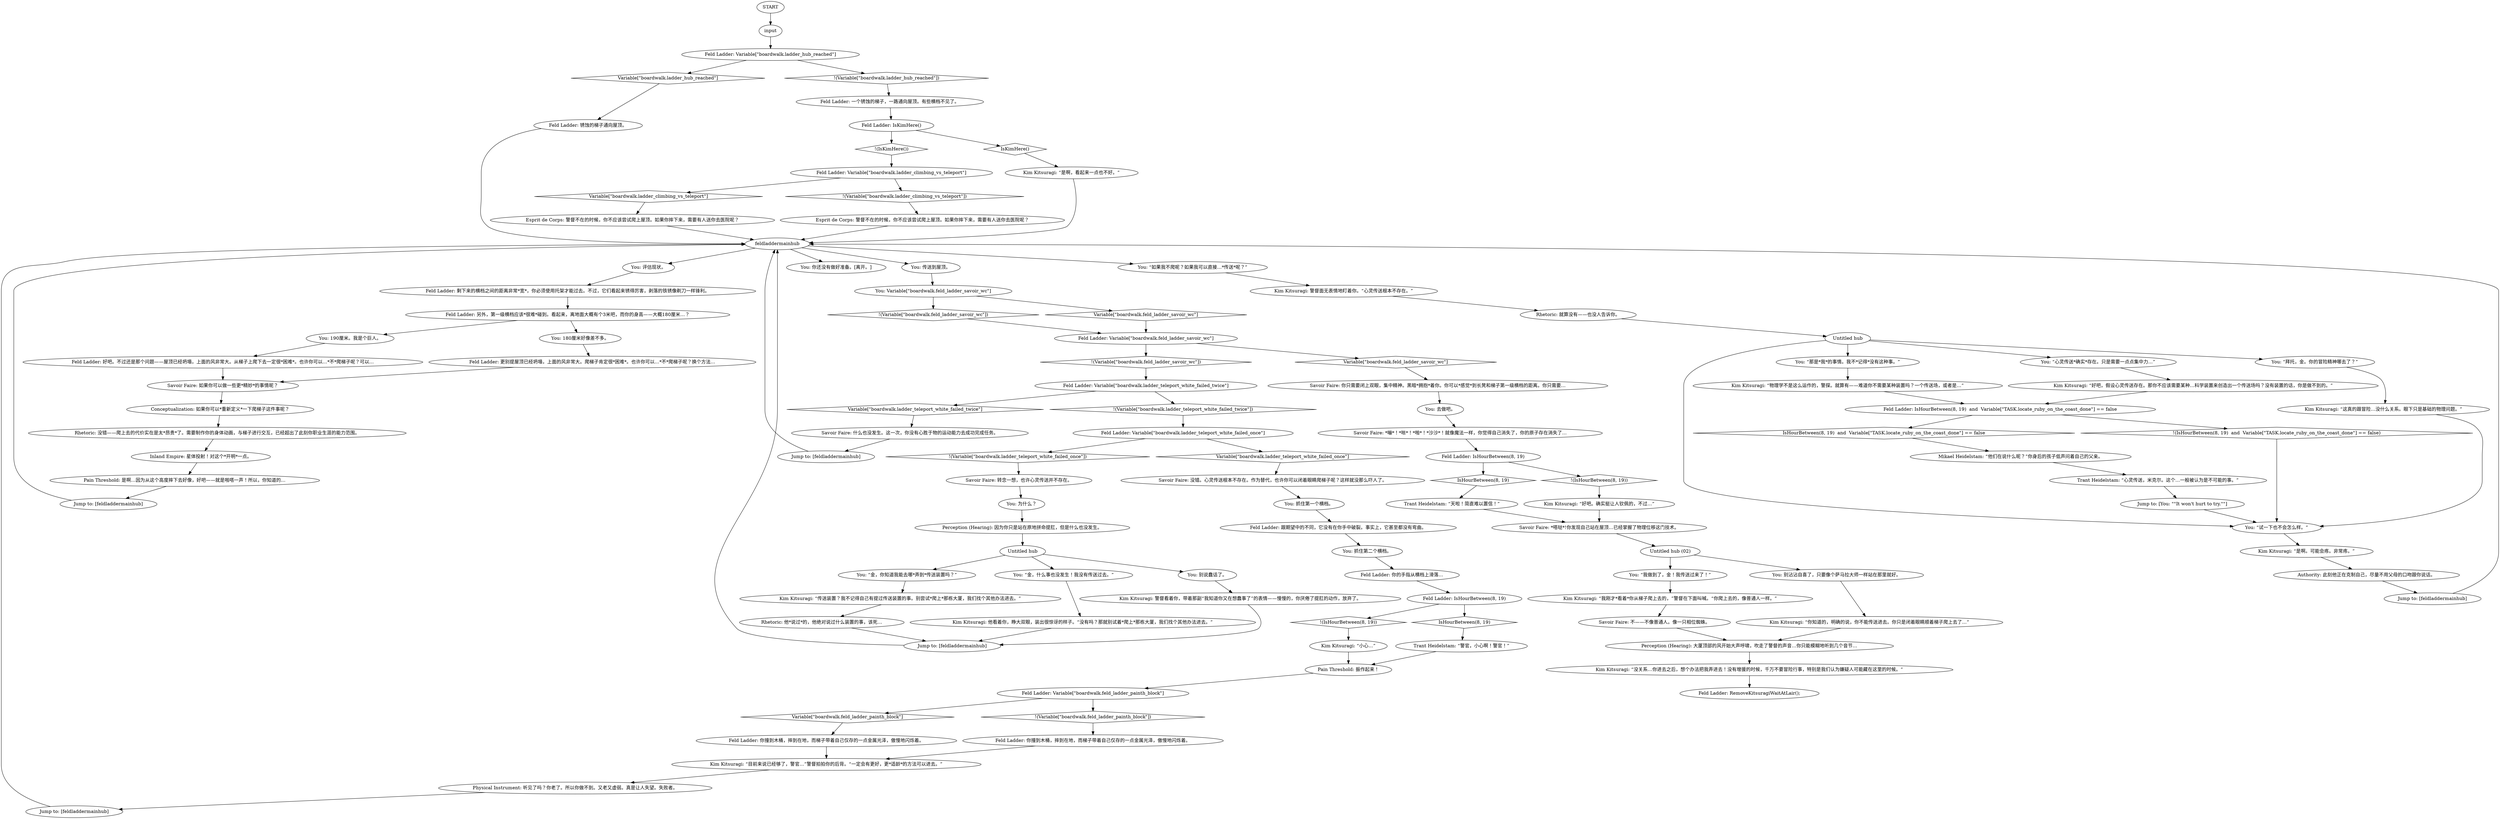 # BOARDWALK / LADDER
# Savoir Faire White Check to climb up.
# ==================================================
digraph G {
	  0 [label="START"];
	  1 [label="input"];
	  2 [label="Kim Kitsuragi: “物理学不是这么运作的，警探。就算有——难道你不需要某种装置吗？一个传送场，或者是…”"];
	  3 [label="Feld Ladder: Variable[\"boardwalk.ladder_climbing_vs_teleport\"]"];
	  4 [label="Variable[\"boardwalk.ladder_climbing_vs_teleport\"]", shape=diamond];
	  5 [label="!(Variable[\"boardwalk.ladder_climbing_vs_teleport\"])", shape=diamond];
	  6 [label="Feld Ladder: 另外，第一级横档应该*很难*碰到。看起来，离地面大概有个3米吧，而你的身高——大概180厘米…？"];
	  7 [label="You: 评估现状。"];
	  8 [label="Trant Heidelstam: “天啦！简直难以置信！”"];
	  9 [label="Rhetoric: 就算没有——也没人告诉你。"];
	  10 [label="Kim Kitsuragi: “好吧。确实挺让人钦佩的，不过…”"];
	  11 [label="Feld Ladder: 锈蚀的梯子通向屋顶。"];
	  12 [label="You: “金，什么事也没发生！我没有传送过去。”"];
	  13 [label="Feld Ladder: Variable[\"boardwalk.ladder_teleport_white_failed_twice\"]"];
	  14 [label="Variable[\"boardwalk.ladder_teleport_white_failed_twice\"]", shape=diamond];
	  15 [label="!(Variable[\"boardwalk.ladder_teleport_white_failed_twice\"])", shape=diamond];
	  16 [label="Kim Kitsuragi: “你知道的，明确的说，你不能传送进去。你只是闭着眼睛顺着梯子爬上去了…”"];
	  17 [label="Feld Ladder: Variable[\"boardwalk.ladder_hub_reached\"]"];
	  18 [label="Variable[\"boardwalk.ladder_hub_reached\"]", shape=diamond];
	  19 [label="!(Variable[\"boardwalk.ladder_hub_reached\"])", shape=diamond];
	  20 [label="Savoir Faire: 如果你可以做一些更*精妙*的事情呢？"];
	  21 [label="Savoir Faire: *嗒哒*!你发现自己站在屋顶…已经掌握了物理位移这门技术。"];
	  22 [label="Untitled hub"];
	  23 [label="Kim Kitsuragi: 他看着你，睁大双眼，装出很惊讶的样子。“没有吗？那就别试着*爬上*那栋大厦，我们找个其他办法进去。”"];
	  24 [label="You: 别说蠢话了。"];
	  25 [label="You: 你还没有做好准备。[离开。]"];
	  26 [label="Kim Kitsuragi: “这真的跟冒险…没什么关系。眼下只是基础的物理问题。”"];
	  27 [label="Perception (Hearing): 大厦顶部的风开始大声呼啸，吹走了警督的声音…你只能模糊地听到几个音节…"];
	  28 [label="Jump to: [You: \"\"It won't hurt to try.\"\"]"];
	  29 [label="Esprit de Corps: 警督不在的时候，你不应该尝试爬上屋顶。如果你摔下来，需要有人送你去医院呢？"];
	  30 [label="Inland Empire: 星体投射！对这个*开明*一点。"];
	  31 [label="You: “那是*我*的事情。我不*记得*没有这种事。”"];
	  32 [label="Rhetoric: 他*说过*的，他绝对说过什么装置的事，该死…"];
	  33 [label="Conceptualization: 如果你可以*重新定义*一下爬梯子这件事呢？"];
	  35 [label="Feld Ladder: IsHourBetween(8, 19)"];
	  36 [label="IsHourBetween(8, 19)", shape=diamond];
	  37 [label="!(IsHourBetween(8, 19))", shape=diamond];
	  38 [label="Savoir Faire: 不——不像普通人。像一只相位蜘蛛。"];
	  39 [label="Kim Kitsuragi: “传送装置？我不记得自己有提过传送装置的事。别尝试*爬上*那栋大厦，我们找个其他办法进去。”"];
	  40 [label="Savoir Faire: 没错。心灵传送根本不存在。作为替代，也许你可以闭着眼睛爬梯子呢？这样就没那么吓人了。"];
	  41 [label="Trant Heidelstam: “心灵传送，米克尔。这个…一般被认为是不可能的事。”"];
	  42 [label="Trant Heidelstam: “警官，小心啊！警官！”"];
	  43 [label="You: 抓住第二个横档。"];
	  44 [label="You: 传送到屋顶。"];
	  45 [label="You: Variable[\"boardwalk.feld_ladder_savoir_wc\"]"];
	  46 [label="Variable[\"boardwalk.feld_ladder_savoir_wc\"]", shape=diamond];
	  47 [label="!(Variable[\"boardwalk.feld_ladder_savoir_wc\"])", shape=diamond];
	  48 [label="Feld Ladder: IsHourBetween(8, 19)  and  Variable[\"TASK.locate_ruby_on_the_coast_done\"] == false"];
	  49 [label="IsHourBetween(8, 19)  and  Variable[\"TASK.locate_ruby_on_the_coast_done\"] == false", shape=diamond];
	  50 [label="!(IsHourBetween(8, 19)  and  Variable[\"TASK.locate_ruby_on_the_coast_done\"] == false)", shape=diamond];
	  51 [label="Physical Instrument: 听见了吗？你老了。所以你做不到。又老又虚弱。真是让人失望。失败者。"];
	  52 [label="Pain Threshold: 是啊…因为从这个高度摔下去好像，好吧——就是啪嗒一声！所以，你知道的…"];
	  53 [label="Jump to: [feldladdermainhub]"];
	  54 [label="Pain Threshold: 振作起来！"];
	  55 [label="You: “我做到了，金！我传送过来了！”"];
	  56 [label="Mikael Heidelstam: “他们在说什么呢？”你身后的孩子低声问着自己的父亲。"];
	  57 [label="Kim Kitsuragi: “是啊，看起来一点也不好。”"];
	  58 [label="You: “心灵传送*确实*存在。只是需要一点点集中力…”"];
	  59 [label="Kim Kitsuragi: “我刚才*看着*你从梯子爬上去的，”警督在下面叫喊。“你爬上去的，像普通人一样。”"];
	  60 [label="Jump to: [feldladdermainhub]"];
	  61 [label="Rhetoric: 没错——爬上去的代价实在是太*昂贵*了。需要制作你的身体动画，与梯子进行交互，已经超出了此刻你职业生涯的能力范围。"];
	  62 [label="Jump to: [feldladdermainhub]"];
	  63 [label="Jump to: [feldladdermainhub]"];
	  64 [label="You: 180厘米好像差不多。"];
	  65 [label="Perception (Hearing): 因为你只是站在原地拼命提肛，但是什么也没发生。"];
	  66 [label="You: 别沾沾自喜了，只要像个萨马拉大师一样站在那里就好。"];
	  67 [label="You: “如果我不爬呢？如果我可以直接…*传送*呢？”"];
	  68 [label="Kim Kitsuragi: “没关系…你进去之后，想个办法把我弄进去！没有增援的时候，千万不要冒险行事，特别是我们认为嫌疑人可能藏在这里的时候。”"];
	  69 [label="Kim Kitsuragi: “小心…”"];
	  70 [label="You: 为什么？"];
	  71 [label="Feld Ladder: 你撞到木桶，摔到在地，而梯子带着自己仅存的一点金属光泽，傲慢地闪烁着。"];
	  72 [label="Savoir Faire: 什么也没发生。这一次，你没有心胜于物的运动能力去成功完成任务。"];
	  73 [label="Savoir Faire: 转念一想，也许心灵传送并不存在。"];
	  74 [label="Kim Kitsuragi: “是啊。可能会疼。非常疼。”"];
	  75 [label="You: “拜托，金。你的冒险精神哪去了？”"];
	  76 [label="Savoir Faire: 你只需要闭上双眼，集中精神。黑暗*拥抱*着你。你可以*感觉*到长凳和梯子第一级横档的距离。你只需要…"];
	  77 [label="Kim Kitsuragi: “目前来说已经够了，警官…”警督拍拍你的后背。“一定会有更好，更*适龄*的方法可以进去。”"];
	  78 [label="Feld Ladder: Variable[\"boardwalk.feld_ladder_painth_block\"]"];
	  79 [label="Variable[\"boardwalk.feld_ladder_painth_block\"]", shape=diamond];
	  80 [label="!(Variable[\"boardwalk.feld_ladder_painth_block\"])", shape=diamond];
	  81 [label="Feld Ladder: RemoveKitsuragiWaitAtLair();"];
	  82 [label="Kim Kitsuragi: 警督面无表情地盯着你。“心灵传送根本不存在。”"];
	  83 [label="Kim Kitsuragi: “好吧，假设心灵传送存在。那你不应该需要某种…科学装置来创造出一个传送场吗？没有装置的话，你是做不到的。”"];
	  84 [label="Untitled hub"];
	  85 [label="Feld Ladder: IsHourBetween(8, 19)"];
	  86 [label="IsHourBetween(8, 19)", shape=diamond];
	  87 [label="!(IsHourBetween(8, 19))", shape=diamond];
	  88 [label="You: “试一下也不会怎么样。”"];
	  89 [label="Savoir Faire: *嘣*！*咝*！*啪*！*沙沙*！就像魔法一样，你觉得自己消失了，你的原子存在消失了…"];
	  90 [label="Feld Ladder: Variable[\"boardwalk.ladder_teleport_white_failed_once\"]"];
	  91 [label="Variable[\"boardwalk.ladder_teleport_white_failed_once\"]", shape=diamond];
	  92 [label="!(Variable[\"boardwalk.ladder_teleport_white_failed_once\"])", shape=diamond];
	  93 [label="Feld Ladder: 好吧。不过还是那个问题——屋顶已经坍塌，上面的风非常大。从梯子上爬下去一定很*困难*。也许你可以…*不*爬梯子呢？可以…"];
	  94 [label="Feld Ladder: 一个锈蚀的梯子，一路通向屋顶。有些横档不见了。"];
	  95 [label="Feld Ladder: IsKimHere()"];
	  96 [label="IsKimHere()", shape=diamond];
	  97 [label="!(IsKimHere())", shape=diamond];
	  98 [label="Esprit de Corps: 警督不在的时候，你不应该尝试爬上屋顶。如果你摔下来，需要有人送你去医院呢？"];
	  99 [label="Feld Ladder: 你的手指从横档上滑落…"];
	  100 [label="You: “金，你知道我能去哪*弄到*传送装置吗？”"];
	  101 [label="Kim Kitsuragi: 警督看着你，带着那副“我知道你又在想蠢事了”的表情——慢慢的，你厌倦了提肛的动作，放弃了。"];
	  102 [label="Untitled hub (02)"];
	  103 [label="Feld Ladder: Variable[\"boardwalk.feld_ladder_savoir_wc\"]"];
	  104 [label="Variable[\"boardwalk.feld_ladder_savoir_wc\"]", shape=diamond];
	  105 [label="!(Variable[\"boardwalk.feld_ladder_savoir_wc\"])", shape=diamond];
	  106 [label="Feld Ladder: 跟期望中的不同，它没有在你手中破裂。事实上，它甚至都没有弯曲。"];
	  107 [label="feldladdermainhub"];
	  108 [label="You: 190厘米。我是个巨人。"];
	  109 [label="You: 抓住第一个横档。"];
	  110 [label="Feld Ladder: 更别提屋顶已经坍塌，上面的风非常大。爬梯子肯定很*困难*。也许你可以…*不*爬梯子呢？换个方法…"];
	  111 [label="Authority: 此刻他正在克制自己，尽量不用父母的口吻跟你说话。"];
	  112 [label="Feld Ladder: 你撞到木桶，摔到在地，而梯子带着自己仅存的一点金属光泽，傲慢地闪烁着。"];
	  113 [label="Feld Ladder: 剩下来的横档之间的距离非常*宽*，你必须使用托架才能过去。不过，它们看起来锈得厉害，剥落的铁锈像剃刀一样锋利。"];
	  114 [label="Jump to: [feldladdermainhub]"];
	  115 [label="You: 去做吧。"];
	  0 -> 1
	  1 -> 17
	  2 -> 48
	  3 -> 4
	  3 -> 5
	  4 -> 98
	  5 -> 29
	  6 -> 64
	  6 -> 108
	  7 -> 113
	  8 -> 21
	  9 -> 22
	  10 -> 21
	  11 -> 107
	  12 -> 23
	  13 -> 14
	  13 -> 15
	  14 -> 72
	  15 -> 90
	  16 -> 27
	  17 -> 18
	  17 -> 19
	  18 -> 11
	  19 -> 94
	  20 -> 33
	  21 -> 102
	  22 -> 88
	  22 -> 58
	  22 -> 75
	  22 -> 31
	  23 -> 62
	  24 -> 101
	  26 -> 88
	  27 -> 68
	  28 -> 88
	  29 -> 107
	  30 -> 52
	  31 -> 2
	  32 -> 62
	  33 -> 61
	  35 -> 36
	  35 -> 37
	  36 -> 42
	  37 -> 69
	  38 -> 27
	  39 -> 32
	  40 -> 109
	  41 -> 28
	  42 -> 54
	  43 -> 99
	  44 -> 45
	  45 -> 46
	  45 -> 47
	  46 -> 103
	  47 -> 103
	  48 -> 49
	  48 -> 50
	  49 -> 56
	  50 -> 88
	  51 -> 53
	  52 -> 60
	  53 -> 107
	  54 -> 78
	  55 -> 59
	  56 -> 41
	  57 -> 107
	  58 -> 83
	  59 -> 38
	  60 -> 107
	  61 -> 30
	  62 -> 107
	  63 -> 107
	  64 -> 110
	  65 -> 84
	  66 -> 16
	  67 -> 82
	  68 -> 81
	  69 -> 54
	  70 -> 65
	  71 -> 77
	  72 -> 63
	  73 -> 70
	  74 -> 111
	  75 -> 26
	  76 -> 115
	  77 -> 51
	  78 -> 80
	  78 -> 79
	  79 -> 112
	  80 -> 71
	  82 -> 9
	  83 -> 48
	  84 -> 24
	  84 -> 100
	  84 -> 12
	  85 -> 86
	  85 -> 87
	  86 -> 8
	  87 -> 10
	  88 -> 74
	  89 -> 85
	  90 -> 91
	  90 -> 92
	  91 -> 40
	  92 -> 73
	  93 -> 20
	  94 -> 95
	  95 -> 96
	  95 -> 97
	  96 -> 57
	  97 -> 3
	  98 -> 107
	  99 -> 35
	  100 -> 39
	  101 -> 62
	  102 -> 66
	  102 -> 55
	  103 -> 104
	  103 -> 105
	  104 -> 76
	  105 -> 13
	  106 -> 43
	  107 -> 25
	  107 -> 67
	  107 -> 44
	  107 -> 7
	  108 -> 93
	  109 -> 106
	  110 -> 20
	  111 -> 114
	  112 -> 77
	  113 -> 6
	  114 -> 107
	  115 -> 89
}


